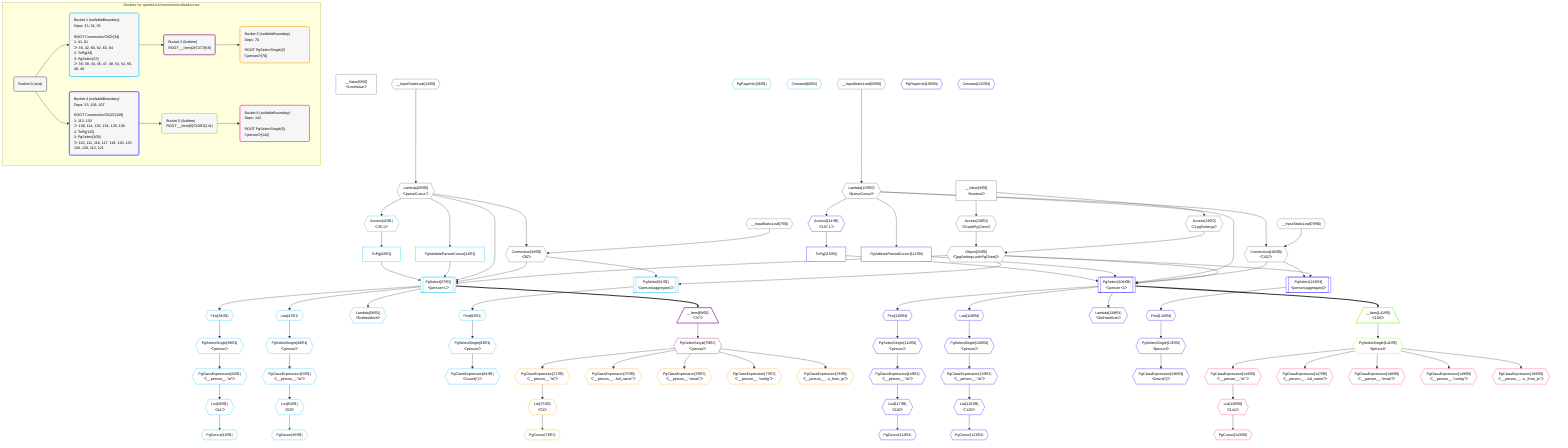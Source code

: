 %%{init: {'themeVariables': { 'fontSize': '12px'}}}%%
graph TD
    classDef path fill:#eee,stroke:#000,color:#000
    classDef plan fill:#fff,stroke-width:1px,color:#000
    classDef itemplan fill:#fff,stroke-width:2px,color:#000
    classDef unbatchedplan fill:#dff,stroke-width:1px,color:#000
    classDef sideeffectplan fill:#fcc,stroke-width:2px,color:#000
    classDef bucket fill:#f6f6f6,color:#000,stroke-width:2px,text-align:left


    %% define steps
    __Value3["__Value[3∈0]<br />ᐸcontextᐳ"]:::plan
    __Value5["__Value[5∈0]<br />ᐸrootValueᐳ"]:::plan
    __InputStaticLeaf7{{"__InputStaticLeaf[7∈0]"}}:::plan
    __InputStaticLeaf11{{"__InputStaticLeaf[11∈0]"}}:::plan
    Access31{{"Access[31∈0]<br />ᐸ3.pgSettingsᐳ"}}:::plan
    Access32{{"Access[32∈0]<br />ᐸ3.withPgClientᐳ"}}:::plan
    Object33{{"Object[33∈0]<br />ᐸ{pgSettings,withPgClient}ᐳ"}}:::plan
    Lambda35{{"Lambda[35∈0]<br />ᐸparseCursorᐳ"}}:::plan
    Connection34{{"Connection[34∈0]<br />ᐸ30ᐳ"}}:::plan
    PgPageInfo36{{"PgPageInfo[36∈1]"}}:::plan
    PgValidateParsedCursor41["PgValidateParsedCursor[41∈1]"]:::plan
    Access42{{"Access[42∈1]<br />ᐸ35.1ᐳ"}}:::plan
    ToPg43["ToPg[43∈1]"]:::plan
    PgSelect37[["PgSelect[37∈1]<br />ᐸperson+1ᐳ"]]:::plan
    First38{{"First[38∈1]"}}:::plan
    PgSelectSingle39{{"PgSelectSingle[39∈1]<br />ᐸpersonᐳ"}}:::plan
    PgClassExpression44{{"PgClassExpression[44∈1]<br />ᐸ__person__.”id”ᐳ"}}:::plan
    List45{{"List[45∈1]<br />ᐸ44ᐳ"}}:::plan
    PgCursor40{{"PgCursor[40∈1]"}}:::plan
    Last47{{"Last[47∈1]"}}:::plan
    PgSelectSingle48{{"PgSelectSingle[48∈1]<br />ᐸpersonᐳ"}}:::plan
    PgClassExpression53{{"PgClassExpression[53∈1]<br />ᐸ__person__.”id”ᐳ"}}:::plan
    List54{{"List[54∈1]<br />ᐸ53ᐳ"}}:::plan
    PgCursor49{{"PgCursor[49∈1]"}}:::plan
    Lambda56{{"Lambda[56∈1]<br />ᐸlistHasMoreᐳ"}}:::plan
    Constant60{{"Constant[60∈1]"}}:::plan
    PgSelect61[["PgSelect[61∈1]<br />ᐸperson(aggregate)ᐳ"]]:::plan
    First62{{"First[62∈1]"}}:::plan
    PgSelectSingle63{{"PgSelectSingle[63∈1]<br />ᐸpersonᐳ"}}:::plan
    PgClassExpression64{{"PgClassExpression[64∈1]<br />ᐸcount(*)ᐳ"}}:::plan
    __Item69[/"__Item[69∈2]<br />ᐸ37ᐳ"\]:::itemplan
    PgSelectSingle70{{"PgSelectSingle[70∈2]<br />ᐸpersonᐳ"}}:::plan
    PgClassExpression72{{"PgClassExpression[72∈3]<br />ᐸ__person__.”id”ᐳ"}}:::plan
    List73{{"List[73∈3]<br />ᐸ72ᐳ"}}:::plan
    PgCursor71{{"PgCursor[71∈3]"}}:::plan
    PgClassExpression75{{"PgClassExpression[75∈3]<br />ᐸ__person__...full_name”ᐳ"}}:::plan
    PgClassExpression76{{"PgClassExpression[76∈3]<br />ᐸ__person__.”email”ᐳ"}}:::plan
    PgClassExpression77{{"PgClassExpression[77∈3]<br />ᐸ__person__.”config”ᐳ"}}:::plan
    PgClassExpression78{{"PgClassExpression[78∈3]<br />ᐸ__person__...n_from_ip”ᐳ"}}:::plan
    __InputStaticLeaf79{{"__InputStaticLeaf[79∈0]"}}:::plan
    __InputStaticLeaf83{{"__InputStaticLeaf[83∈0]"}}:::plan
    Lambda107{{"Lambda[107∈0]<br />ᐸparseCursorᐳ"}}:::plan
    Connection106{{"Connection[106∈0]<br />ᐸ102ᐳ"}}:::plan
    PgPageInfo108{{"PgPageInfo[108∈4]"}}:::plan
    PgValidateParsedCursor113["PgValidateParsedCursor[113∈4]"]:::plan
    Access114{{"Access[114∈4]<br />ᐸ107.1ᐳ"}}:::plan
    ToPg115["ToPg[115∈4]"]:::plan
    PgSelect109[["PgSelect[109∈4]<br />ᐸperson+1ᐳ"]]:::plan
    First110{{"First[110∈4]"}}:::plan
    PgSelectSingle111{{"PgSelectSingle[111∈4]<br />ᐸpersonᐳ"}}:::plan
    PgClassExpression116{{"PgClassExpression[116∈4]<br />ᐸ__person__.”id”ᐳ"}}:::plan
    List117{{"List[117∈4]<br />ᐸ116ᐳ"}}:::plan
    PgCursor112{{"PgCursor[112∈4]"}}:::plan
    Last119{{"Last[119∈4]"}}:::plan
    PgSelectSingle120{{"PgSelectSingle[120∈4]<br />ᐸpersonᐳ"}}:::plan
    PgClassExpression125{{"PgClassExpression[125∈4]<br />ᐸ__person__.”id”ᐳ"}}:::plan
    List126{{"List[126∈4]<br />ᐸ125ᐳ"}}:::plan
    PgCursor121{{"PgCursor[121∈4]"}}:::plan
    Lambda128{{"Lambda[128∈4]<br />ᐸlistHasMoreᐳ"}}:::plan
    Constant132{{"Constant[132∈4]"}}:::plan
    PgSelect133[["PgSelect[133∈4]<br />ᐸperson(aggregate)ᐳ"]]:::plan
    First134{{"First[134∈4]"}}:::plan
    PgSelectSingle135{{"PgSelectSingle[135∈4]<br />ᐸpersonᐳ"}}:::plan
    PgClassExpression136{{"PgClassExpression[136∈4]<br />ᐸcount(*)ᐳ"}}:::plan
    __Item141[/"__Item[141∈5]<br />ᐸ109ᐳ"\]:::itemplan
    PgSelectSingle142{{"PgSelectSingle[142∈5]<br />ᐸpersonᐳ"}}:::plan
    PgClassExpression144{{"PgClassExpression[144∈6]<br />ᐸ__person__.”id”ᐳ"}}:::plan
    List145{{"List[145∈6]<br />ᐸ144ᐳ"}}:::plan
    PgCursor143{{"PgCursor[143∈6]"}}:::plan
    PgClassExpression147{{"PgClassExpression[147∈6]<br />ᐸ__person__...full_name”ᐳ"}}:::plan
    PgClassExpression148{{"PgClassExpression[148∈6]<br />ᐸ__person__.”email”ᐳ"}}:::plan
    PgClassExpression149{{"PgClassExpression[149∈6]<br />ᐸ__person__.”config”ᐳ"}}:::plan
    PgClassExpression150{{"PgClassExpression[150∈6]<br />ᐸ__person__...n_from_ip”ᐳ"}}:::plan

    %% plan dependencies
    __Value3 --> Access31
    __Value3 --> Access32
    Access31 & Access32 --> Object33
    __InputStaticLeaf11 --> Lambda35
    __InputStaticLeaf7 & Lambda35 --> Connection34
    Lambda35 --> PgValidateParsedCursor41
    Lambda35 --> Access42
    Access42 --> ToPg43
    Object33 & Connection34 & Lambda35 & PgValidateParsedCursor41 & ToPg43 --> PgSelect37
    PgSelect37 --> First38
    First38 --> PgSelectSingle39
    PgSelectSingle39 --> PgClassExpression44
    PgClassExpression44 --> List45
    List45 --> PgCursor40
    PgSelect37 --> Last47
    Last47 --> PgSelectSingle48
    PgSelectSingle48 --> PgClassExpression53
    PgClassExpression53 --> List54
    List54 --> PgCursor49
    PgSelect37 --> Lambda56
    Object33 & Connection34 --> PgSelect61
    PgSelect61 --> First62
    First62 --> PgSelectSingle63
    PgSelectSingle63 --> PgClassExpression64
    PgSelect37 ==> __Item69
    __Item69 --> PgSelectSingle70
    PgSelectSingle70 --> PgClassExpression72
    PgClassExpression72 --> List73
    List73 --> PgCursor71
    PgSelectSingle70 --> PgClassExpression75
    PgSelectSingle70 --> PgClassExpression76
    PgSelectSingle70 --> PgClassExpression77
    PgSelectSingle70 --> PgClassExpression78
    __InputStaticLeaf83 --> Lambda107
    __InputStaticLeaf79 & Lambda107 --> Connection106
    Lambda107 --> PgValidateParsedCursor113
    Lambda107 --> Access114
    Access114 --> ToPg115
    Object33 & Connection106 & Lambda107 & PgValidateParsedCursor113 & ToPg115 --> PgSelect109
    PgSelect109 --> First110
    First110 --> PgSelectSingle111
    PgSelectSingle111 --> PgClassExpression116
    PgClassExpression116 --> List117
    List117 --> PgCursor112
    PgSelect109 --> Last119
    Last119 --> PgSelectSingle120
    PgSelectSingle120 --> PgClassExpression125
    PgClassExpression125 --> List126
    List126 --> PgCursor121
    PgSelect109 --> Lambda128
    Object33 & Connection106 --> PgSelect133
    PgSelect133 --> First134
    First134 --> PgSelectSingle135
    PgSelectSingle135 --> PgClassExpression136
    PgSelect109 ==> __Item141
    __Item141 --> PgSelectSingle142
    PgSelectSingle142 --> PgClassExpression144
    PgClassExpression144 --> List145
    List145 --> PgCursor143
    PgSelectSingle142 --> PgClassExpression147
    PgSelectSingle142 --> PgClassExpression148
    PgSelectSingle142 --> PgClassExpression149
    PgSelectSingle142 --> PgClassExpression150

    subgraph "Buckets for queries/v4/connections-blankcursor"
    Bucket0("Bucket 0 (root)"):::bucket
    classDef bucket0 stroke:#696969
    class Bucket0,__Value3,__Value5,__InputStaticLeaf7,__InputStaticLeaf11,Access31,Access32,Object33,Connection34,Lambda35,__InputStaticLeaf79,__InputStaticLeaf83,Connection106,Lambda107 bucket0
    Bucket1("Bucket 1 (nullableBoundary)<br />Deps: 33, 34, 35<br /><br />ROOT Connectionᐸ30ᐳ[34]<br />1: 41, 61<br />ᐳ: 36, 42, 60, 62, 63, 64<br />2: ToPg[43]<br />3: PgSelect[37]<br />ᐳ: 38, 39, 44, 45, 47, 48, 53, 54, 56, 40, 49"):::bucket
    classDef bucket1 stroke:#00bfff
    class Bucket1,PgPageInfo36,PgSelect37,First38,PgSelectSingle39,PgCursor40,PgValidateParsedCursor41,Access42,ToPg43,PgClassExpression44,List45,Last47,PgSelectSingle48,PgCursor49,PgClassExpression53,List54,Lambda56,Constant60,PgSelect61,First62,PgSelectSingle63,PgClassExpression64 bucket1
    Bucket2("Bucket 2 (listItem)<br />ROOT __Item{2}ᐸ37ᐳ[69]"):::bucket
    classDef bucket2 stroke:#7f007f
    class Bucket2,__Item69,PgSelectSingle70 bucket2
    Bucket3("Bucket 3 (nullableBoundary)<br />Deps: 70<br /><br />ROOT PgSelectSingle{2}ᐸpersonᐳ[70]"):::bucket
    classDef bucket3 stroke:#ffa500
    class Bucket3,PgCursor71,PgClassExpression72,List73,PgClassExpression75,PgClassExpression76,PgClassExpression77,PgClassExpression78 bucket3
    Bucket4("Bucket 4 (nullableBoundary)<br />Deps: 33, 106, 107<br /><br />ROOT Connectionᐸ102ᐳ[106]<br />1: 113, 133<br />ᐳ: 108, 114, 132, 134, 135, 136<br />2: ToPg[115]<br />3: PgSelect[109]<br />ᐳ: 110, 111, 116, 117, 119, 120, 125, 126, 128, 112, 121"):::bucket
    classDef bucket4 stroke:#0000ff
    class Bucket4,PgPageInfo108,PgSelect109,First110,PgSelectSingle111,PgCursor112,PgValidateParsedCursor113,Access114,ToPg115,PgClassExpression116,List117,Last119,PgSelectSingle120,PgCursor121,PgClassExpression125,List126,Lambda128,Constant132,PgSelect133,First134,PgSelectSingle135,PgClassExpression136 bucket4
    Bucket5("Bucket 5 (listItem)<br />ROOT __Item{5}ᐸ109ᐳ[141]"):::bucket
    classDef bucket5 stroke:#7fff00
    class Bucket5,__Item141,PgSelectSingle142 bucket5
    Bucket6("Bucket 6 (nullableBoundary)<br />Deps: 142<br /><br />ROOT PgSelectSingle{5}ᐸpersonᐳ[142]"):::bucket
    classDef bucket6 stroke:#ff1493
    class Bucket6,PgCursor143,PgClassExpression144,List145,PgClassExpression147,PgClassExpression148,PgClassExpression149,PgClassExpression150 bucket6
    Bucket0 --> Bucket1 & Bucket4
    Bucket1 --> Bucket2
    Bucket2 --> Bucket3
    Bucket4 --> Bucket5
    Bucket5 --> Bucket6
    end